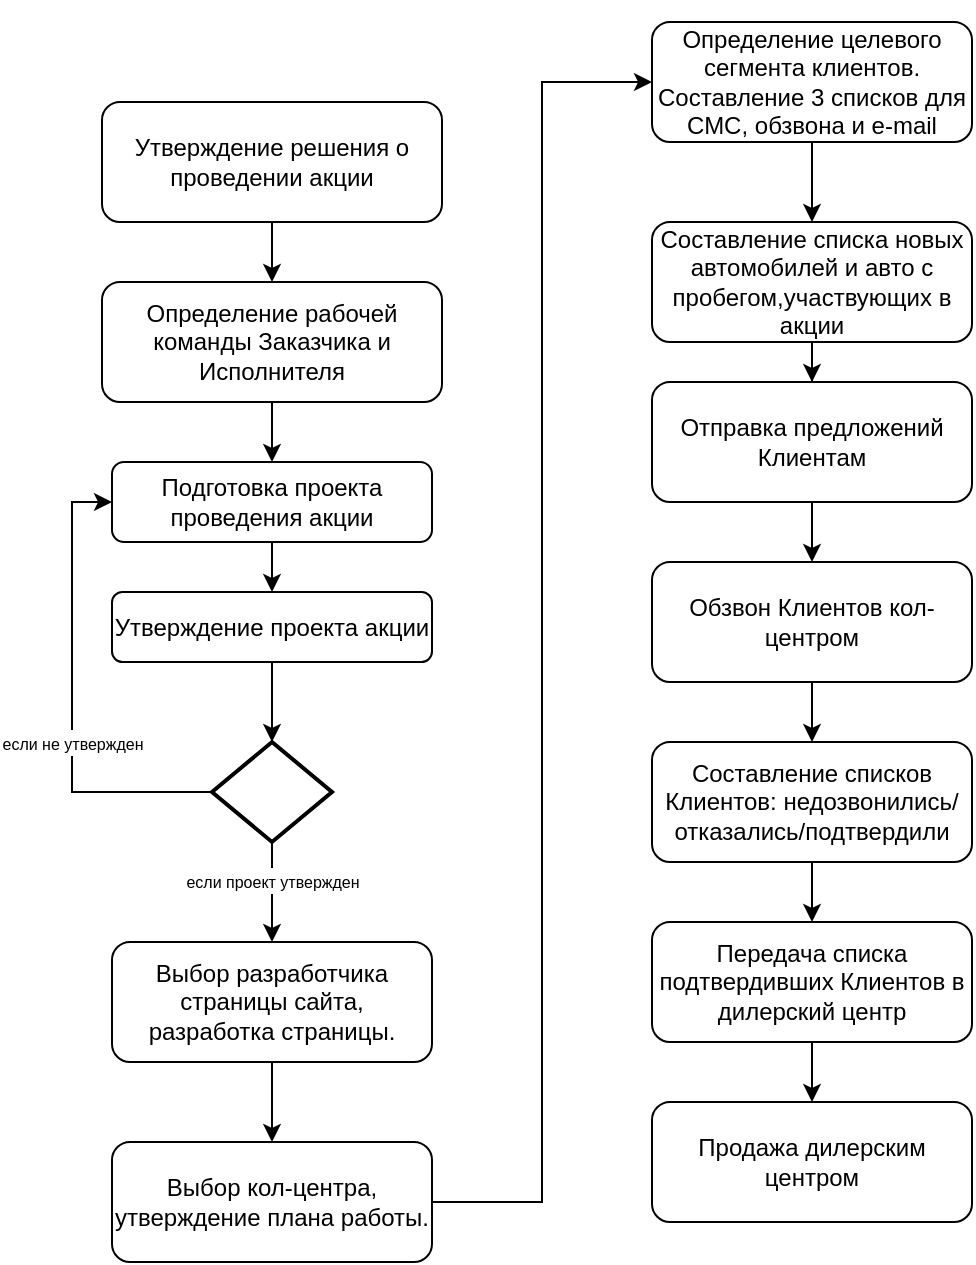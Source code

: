 <mxfile version="14.0.1" type="github">
  <diagram id="C5RBs43oDa-KdzZeNtuy" name="Page-1">
    <mxGraphModel dx="1431" dy="691" grid="1" gridSize="10" guides="1" tooltips="1" connect="1" arrows="1" fold="1" page="1" pageScale="1" pageWidth="827" pageHeight="1169" math="0" shadow="0">
      <root>
        <mxCell id="WIyWlLk6GJQsqaUBKTNV-0" />
        <mxCell id="WIyWlLk6GJQsqaUBKTNV-1" parent="WIyWlLk6GJQsqaUBKTNV-0" />
        <mxCell id="UC5XE25ki6d0Es6Su3fQ-34" style="edgeStyle=orthogonalEdgeStyle;rounded=0;orthogonalLoop=1;jettySize=auto;html=1;entryX=0.5;entryY=0;entryDx=0;entryDy=0;" edge="1" parent="WIyWlLk6GJQsqaUBKTNV-1" source="WIyWlLk6GJQsqaUBKTNV-3" target="UC5XE25ki6d0Es6Su3fQ-0">
          <mxGeometry relative="1" as="geometry" />
        </mxCell>
        <mxCell id="WIyWlLk6GJQsqaUBKTNV-3" value="Утверждение решения о проведении акции " style="rounded=1;whiteSpace=wrap;html=1;fontSize=12;glass=0;strokeWidth=1;shadow=0;" parent="WIyWlLk6GJQsqaUBKTNV-1" vertex="1">
          <mxGeometry x="155" y="70" width="170" height="60" as="geometry" />
        </mxCell>
        <mxCell id="UC5XE25ki6d0Es6Su3fQ-31" value="" style="edgeStyle=orthogonalEdgeStyle;rounded=0;orthogonalLoop=1;jettySize=auto;html=1;" edge="1" parent="WIyWlLk6GJQsqaUBKTNV-1" source="UC5XE25ki6d0Es6Su3fQ-0" target="UC5XE25ki6d0Es6Su3fQ-30">
          <mxGeometry relative="1" as="geometry" />
        </mxCell>
        <mxCell id="UC5XE25ki6d0Es6Su3fQ-0" value="&lt;p&gt;&lt;span&gt;&lt;span&gt;&lt;/span&gt;&lt;/span&gt;Определение рабочей команды Заказчика и Исполнителя&lt;/p&gt;" style="rounded=1;whiteSpace=wrap;html=1;fontSize=12;glass=0;strokeWidth=1;shadow=0;" vertex="1" parent="WIyWlLk6GJQsqaUBKTNV-1">
          <mxGeometry x="155" y="160" width="170" height="60" as="geometry" />
        </mxCell>
        <mxCell id="UC5XE25ki6d0Es6Su3fQ-5" value="" style="edgeStyle=orthogonalEdgeStyle;rounded=0;orthogonalLoop=1;jettySize=auto;html=1;" edge="1" parent="WIyWlLk6GJQsqaUBKTNV-1" source="UC5XE25ki6d0Es6Su3fQ-1" target="UC5XE25ki6d0Es6Su3fQ-4">
          <mxGeometry relative="1" as="geometry" />
        </mxCell>
        <mxCell id="UC5XE25ki6d0Es6Su3fQ-1" value="&lt;p&gt;&lt;span&gt;&lt;span&gt;&lt;/span&gt;&lt;/span&gt;Выбор разработчика страницы сайта, разработка страницы.&lt;/p&gt;" style="whiteSpace=wrap;html=1;rounded=1;shadow=0;strokeWidth=1;glass=0;" vertex="1" parent="WIyWlLk6GJQsqaUBKTNV-1">
          <mxGeometry x="160" y="490" width="160" height="60" as="geometry" />
        </mxCell>
        <mxCell id="UC5XE25ki6d0Es6Su3fQ-7" value="" style="edgeStyle=orthogonalEdgeStyle;rounded=0;orthogonalLoop=1;jettySize=auto;html=1;entryX=0;entryY=0.5;entryDx=0;entryDy=0;" edge="1" parent="WIyWlLk6GJQsqaUBKTNV-1" source="UC5XE25ki6d0Es6Su3fQ-4" target="UC5XE25ki6d0Es6Su3fQ-6">
          <mxGeometry relative="1" as="geometry" />
        </mxCell>
        <mxCell id="UC5XE25ki6d0Es6Su3fQ-4" value="&lt;p&gt;&lt;span&gt;&lt;span&gt;&lt;/span&gt;&lt;/span&gt;Выбор кол-центра, утверждение плана работы.&lt;/p&gt;" style="whiteSpace=wrap;html=1;rounded=1;shadow=0;strokeWidth=1;glass=0;" vertex="1" parent="WIyWlLk6GJQsqaUBKTNV-1">
          <mxGeometry x="160" y="590" width="160" height="60" as="geometry" />
        </mxCell>
        <mxCell id="UC5XE25ki6d0Es6Su3fQ-29" value="" style="edgeStyle=orthogonalEdgeStyle;rounded=0;orthogonalLoop=1;jettySize=auto;html=1;" edge="1" parent="WIyWlLk6GJQsqaUBKTNV-1" source="UC5XE25ki6d0Es6Su3fQ-6" target="UC5XE25ki6d0Es6Su3fQ-8">
          <mxGeometry relative="1" as="geometry" />
        </mxCell>
        <mxCell id="UC5XE25ki6d0Es6Su3fQ-6" value="&lt;p&gt;&lt;span&gt;&lt;span&gt;&lt;/span&gt;&lt;/span&gt;Определение целевого сегмента клиентов. &lt;span&gt;&lt;span&gt;&lt;/span&gt;&lt;/span&gt;Составление 3 списков для СМС, обзвона и &lt;span lang=&quot;EN-US&quot;&gt;e&lt;/span&gt;-&lt;span lang=&quot;EN-US&quot;&gt;mail&lt;/span&gt;&lt;/p&gt;" style="whiteSpace=wrap;html=1;rounded=1;shadow=0;strokeWidth=1;glass=0;" vertex="1" parent="WIyWlLk6GJQsqaUBKTNV-1">
          <mxGeometry x="430" y="30" width="160" height="60" as="geometry" />
        </mxCell>
        <mxCell id="UC5XE25ki6d0Es6Su3fQ-11" value="" style="edgeStyle=orthogonalEdgeStyle;rounded=0;orthogonalLoop=1;jettySize=auto;html=1;entryX=0.5;entryY=0;entryDx=0;entryDy=0;" edge="1" parent="WIyWlLk6GJQsqaUBKTNV-1" source="UC5XE25ki6d0Es6Su3fQ-8" target="UC5XE25ki6d0Es6Su3fQ-14">
          <mxGeometry relative="1" as="geometry">
            <mxPoint x="240" y="620" as="targetPoint" />
          </mxGeometry>
        </mxCell>
        <mxCell id="UC5XE25ki6d0Es6Su3fQ-8" value="&lt;p&gt;&lt;span&gt;&lt;span&gt;&lt;/span&gt;&lt;/span&gt;Составление списка новых автомобилей и авто с пробегом,участвующих в акции&lt;/p&gt;" style="whiteSpace=wrap;html=1;rounded=1;shadow=0;strokeWidth=1;glass=0;" vertex="1" parent="WIyWlLk6GJQsqaUBKTNV-1">
          <mxGeometry x="430" y="130" width="160" height="60" as="geometry" />
        </mxCell>
        <mxCell id="UC5XE25ki6d0Es6Su3fQ-17" value="" style="edgeStyle=orthogonalEdgeStyle;rounded=0;orthogonalLoop=1;jettySize=auto;html=1;" edge="1" parent="WIyWlLk6GJQsqaUBKTNV-1" source="UC5XE25ki6d0Es6Su3fQ-14" target="UC5XE25ki6d0Es6Su3fQ-16">
          <mxGeometry relative="1" as="geometry" />
        </mxCell>
        <mxCell id="UC5XE25ki6d0Es6Su3fQ-14" value="&lt;span&gt;Отправка предложений Клиентам &lt;br&gt;&lt;/span&gt;" style="whiteSpace=wrap;html=1;rounded=1;shadow=0;strokeWidth=1;glass=0;" vertex="1" parent="WIyWlLk6GJQsqaUBKTNV-1">
          <mxGeometry x="430" y="210" width="160" height="60" as="geometry" />
        </mxCell>
        <mxCell id="UC5XE25ki6d0Es6Su3fQ-19" value="" style="edgeStyle=orthogonalEdgeStyle;rounded=0;orthogonalLoop=1;jettySize=auto;html=1;" edge="1" parent="WIyWlLk6GJQsqaUBKTNV-1" source="UC5XE25ki6d0Es6Su3fQ-16" target="UC5XE25ki6d0Es6Su3fQ-18">
          <mxGeometry relative="1" as="geometry" />
        </mxCell>
        <mxCell id="UC5XE25ki6d0Es6Su3fQ-16" value="&lt;p&gt;&lt;span&gt;&lt;span&gt;&lt;/span&gt;&lt;/span&gt;Обзвон Клиентов кол-центром&lt;/p&gt;" style="whiteSpace=wrap;html=1;rounded=1;shadow=0;strokeWidth=1;glass=0;" vertex="1" parent="WIyWlLk6GJQsqaUBKTNV-1">
          <mxGeometry x="430" y="300" width="160" height="60" as="geometry" />
        </mxCell>
        <mxCell id="UC5XE25ki6d0Es6Su3fQ-21" value="" style="edgeStyle=orthogonalEdgeStyle;rounded=0;orthogonalLoop=1;jettySize=auto;html=1;" edge="1" parent="WIyWlLk6GJQsqaUBKTNV-1" source="UC5XE25ki6d0Es6Su3fQ-18" target="UC5XE25ki6d0Es6Su3fQ-20">
          <mxGeometry relative="1" as="geometry" />
        </mxCell>
        <mxCell id="UC5XE25ki6d0Es6Su3fQ-18" value="&lt;p&gt;&lt;span&gt;&lt;span&gt;&lt;/span&gt;&lt;/span&gt;Составление списков Клиентов: недозвонились/отказались/подтвердили&lt;/p&gt;" style="whiteSpace=wrap;html=1;rounded=1;shadow=0;strokeWidth=1;glass=0;" vertex="1" parent="WIyWlLk6GJQsqaUBKTNV-1">
          <mxGeometry x="430" y="390" width="160" height="60" as="geometry" />
        </mxCell>
        <mxCell id="UC5XE25ki6d0Es6Su3fQ-25" value="" style="edgeStyle=orthogonalEdgeStyle;rounded=0;orthogonalLoop=1;jettySize=auto;html=1;" edge="1" parent="WIyWlLk6GJQsqaUBKTNV-1" source="UC5XE25ki6d0Es6Su3fQ-20" target="UC5XE25ki6d0Es6Su3fQ-24">
          <mxGeometry relative="1" as="geometry" />
        </mxCell>
        <mxCell id="UC5XE25ki6d0Es6Su3fQ-20" value="&lt;span&gt;Передача списка подтвердивших Клиентов в дилерский центр &lt;/span&gt;" style="whiteSpace=wrap;html=1;rounded=1;shadow=0;strokeWidth=1;glass=0;" vertex="1" parent="WIyWlLk6GJQsqaUBKTNV-1">
          <mxGeometry x="430" y="480" width="160" height="60" as="geometry" />
        </mxCell>
        <mxCell id="UC5XE25ki6d0Es6Su3fQ-24" value="Продажа дилерским центром" style="whiteSpace=wrap;html=1;rounded=1;shadow=0;strokeWidth=1;glass=0;" vertex="1" parent="WIyWlLk6GJQsqaUBKTNV-1">
          <mxGeometry x="430" y="570" width="160" height="60" as="geometry" />
        </mxCell>
        <mxCell id="UC5XE25ki6d0Es6Su3fQ-33" value="" style="edgeStyle=orthogonalEdgeStyle;rounded=0;orthogonalLoop=1;jettySize=auto;html=1;" edge="1" parent="WIyWlLk6GJQsqaUBKTNV-1" source="UC5XE25ki6d0Es6Su3fQ-30" target="UC5XE25ki6d0Es6Su3fQ-32">
          <mxGeometry relative="1" as="geometry" />
        </mxCell>
        <mxCell id="UC5XE25ki6d0Es6Su3fQ-30" value="Подготовка проекта проведения акции" style="whiteSpace=wrap;html=1;rounded=1;shadow=0;strokeWidth=1;glass=0;" vertex="1" parent="WIyWlLk6GJQsqaUBKTNV-1">
          <mxGeometry x="160" y="250" width="160" height="40" as="geometry" />
        </mxCell>
        <mxCell id="UC5XE25ki6d0Es6Su3fQ-39" value="" style="edgeStyle=orthogonalEdgeStyle;rounded=0;orthogonalLoop=1;jettySize=auto;html=1;" edge="1" parent="WIyWlLk6GJQsqaUBKTNV-1" source="UC5XE25ki6d0Es6Su3fQ-32" target="UC5XE25ki6d0Es6Su3fQ-38">
          <mxGeometry relative="1" as="geometry" />
        </mxCell>
        <mxCell id="UC5XE25ki6d0Es6Su3fQ-32" value="Утверждение проекта акции" style="whiteSpace=wrap;html=1;rounded=1;shadow=0;strokeWidth=1;glass=0;" vertex="1" parent="WIyWlLk6GJQsqaUBKTNV-1">
          <mxGeometry x="160" y="315" width="160" height="35" as="geometry" />
        </mxCell>
        <mxCell id="UC5XE25ki6d0Es6Su3fQ-40" style="edgeStyle=orthogonalEdgeStyle;rounded=0;orthogonalLoop=1;jettySize=auto;html=1;exitX=0;exitY=0.5;exitDx=0;exitDy=0;exitPerimeter=0;entryX=0;entryY=0.5;entryDx=0;entryDy=0;" edge="1" parent="WIyWlLk6GJQsqaUBKTNV-1" source="UC5XE25ki6d0Es6Su3fQ-38" target="UC5XE25ki6d0Es6Su3fQ-30">
          <mxGeometry relative="1" as="geometry">
            <mxPoint x="110" y="415" as="targetPoint" />
          </mxGeometry>
        </mxCell>
        <mxCell id="UC5XE25ki6d0Es6Su3fQ-44" value="&lt;font style=&quot;font-size: 8px&quot;&gt;если не утвержден&lt;/font&gt;" style="edgeLabel;html=1;align=center;verticalAlign=middle;resizable=0;points=[];" vertex="1" connectable="0" parent="UC5XE25ki6d0Es6Su3fQ-40">
          <mxGeometry x="-0.189" relative="1" as="geometry">
            <mxPoint x="-0.67" as="offset" />
          </mxGeometry>
        </mxCell>
        <mxCell id="UC5XE25ki6d0Es6Su3fQ-41" value="" style="edgeStyle=orthogonalEdgeStyle;rounded=0;orthogonalLoop=1;jettySize=auto;html=1;" edge="1" parent="WIyWlLk6GJQsqaUBKTNV-1" source="UC5XE25ki6d0Es6Su3fQ-38" target="UC5XE25ki6d0Es6Su3fQ-1">
          <mxGeometry relative="1" as="geometry" />
        </mxCell>
        <mxCell id="UC5XE25ki6d0Es6Su3fQ-45" value="&lt;font style=&quot;font-size: 8px&quot;&gt;если проект утвержден&lt;/font&gt;" style="edgeLabel;html=1;align=center;verticalAlign=middle;resizable=0;points=[];" vertex="1" connectable="0" parent="UC5XE25ki6d0Es6Su3fQ-41">
          <mxGeometry x="-0.267" relative="1" as="geometry">
            <mxPoint as="offset" />
          </mxGeometry>
        </mxCell>
        <mxCell id="UC5XE25ki6d0Es6Su3fQ-38" value="" style="strokeWidth=2;html=1;shape=mxgraph.flowchart.decision;whiteSpace=wrap;" vertex="1" parent="WIyWlLk6GJQsqaUBKTNV-1">
          <mxGeometry x="210" y="390" width="60" height="50" as="geometry" />
        </mxCell>
      </root>
    </mxGraphModel>
  </diagram>
</mxfile>
